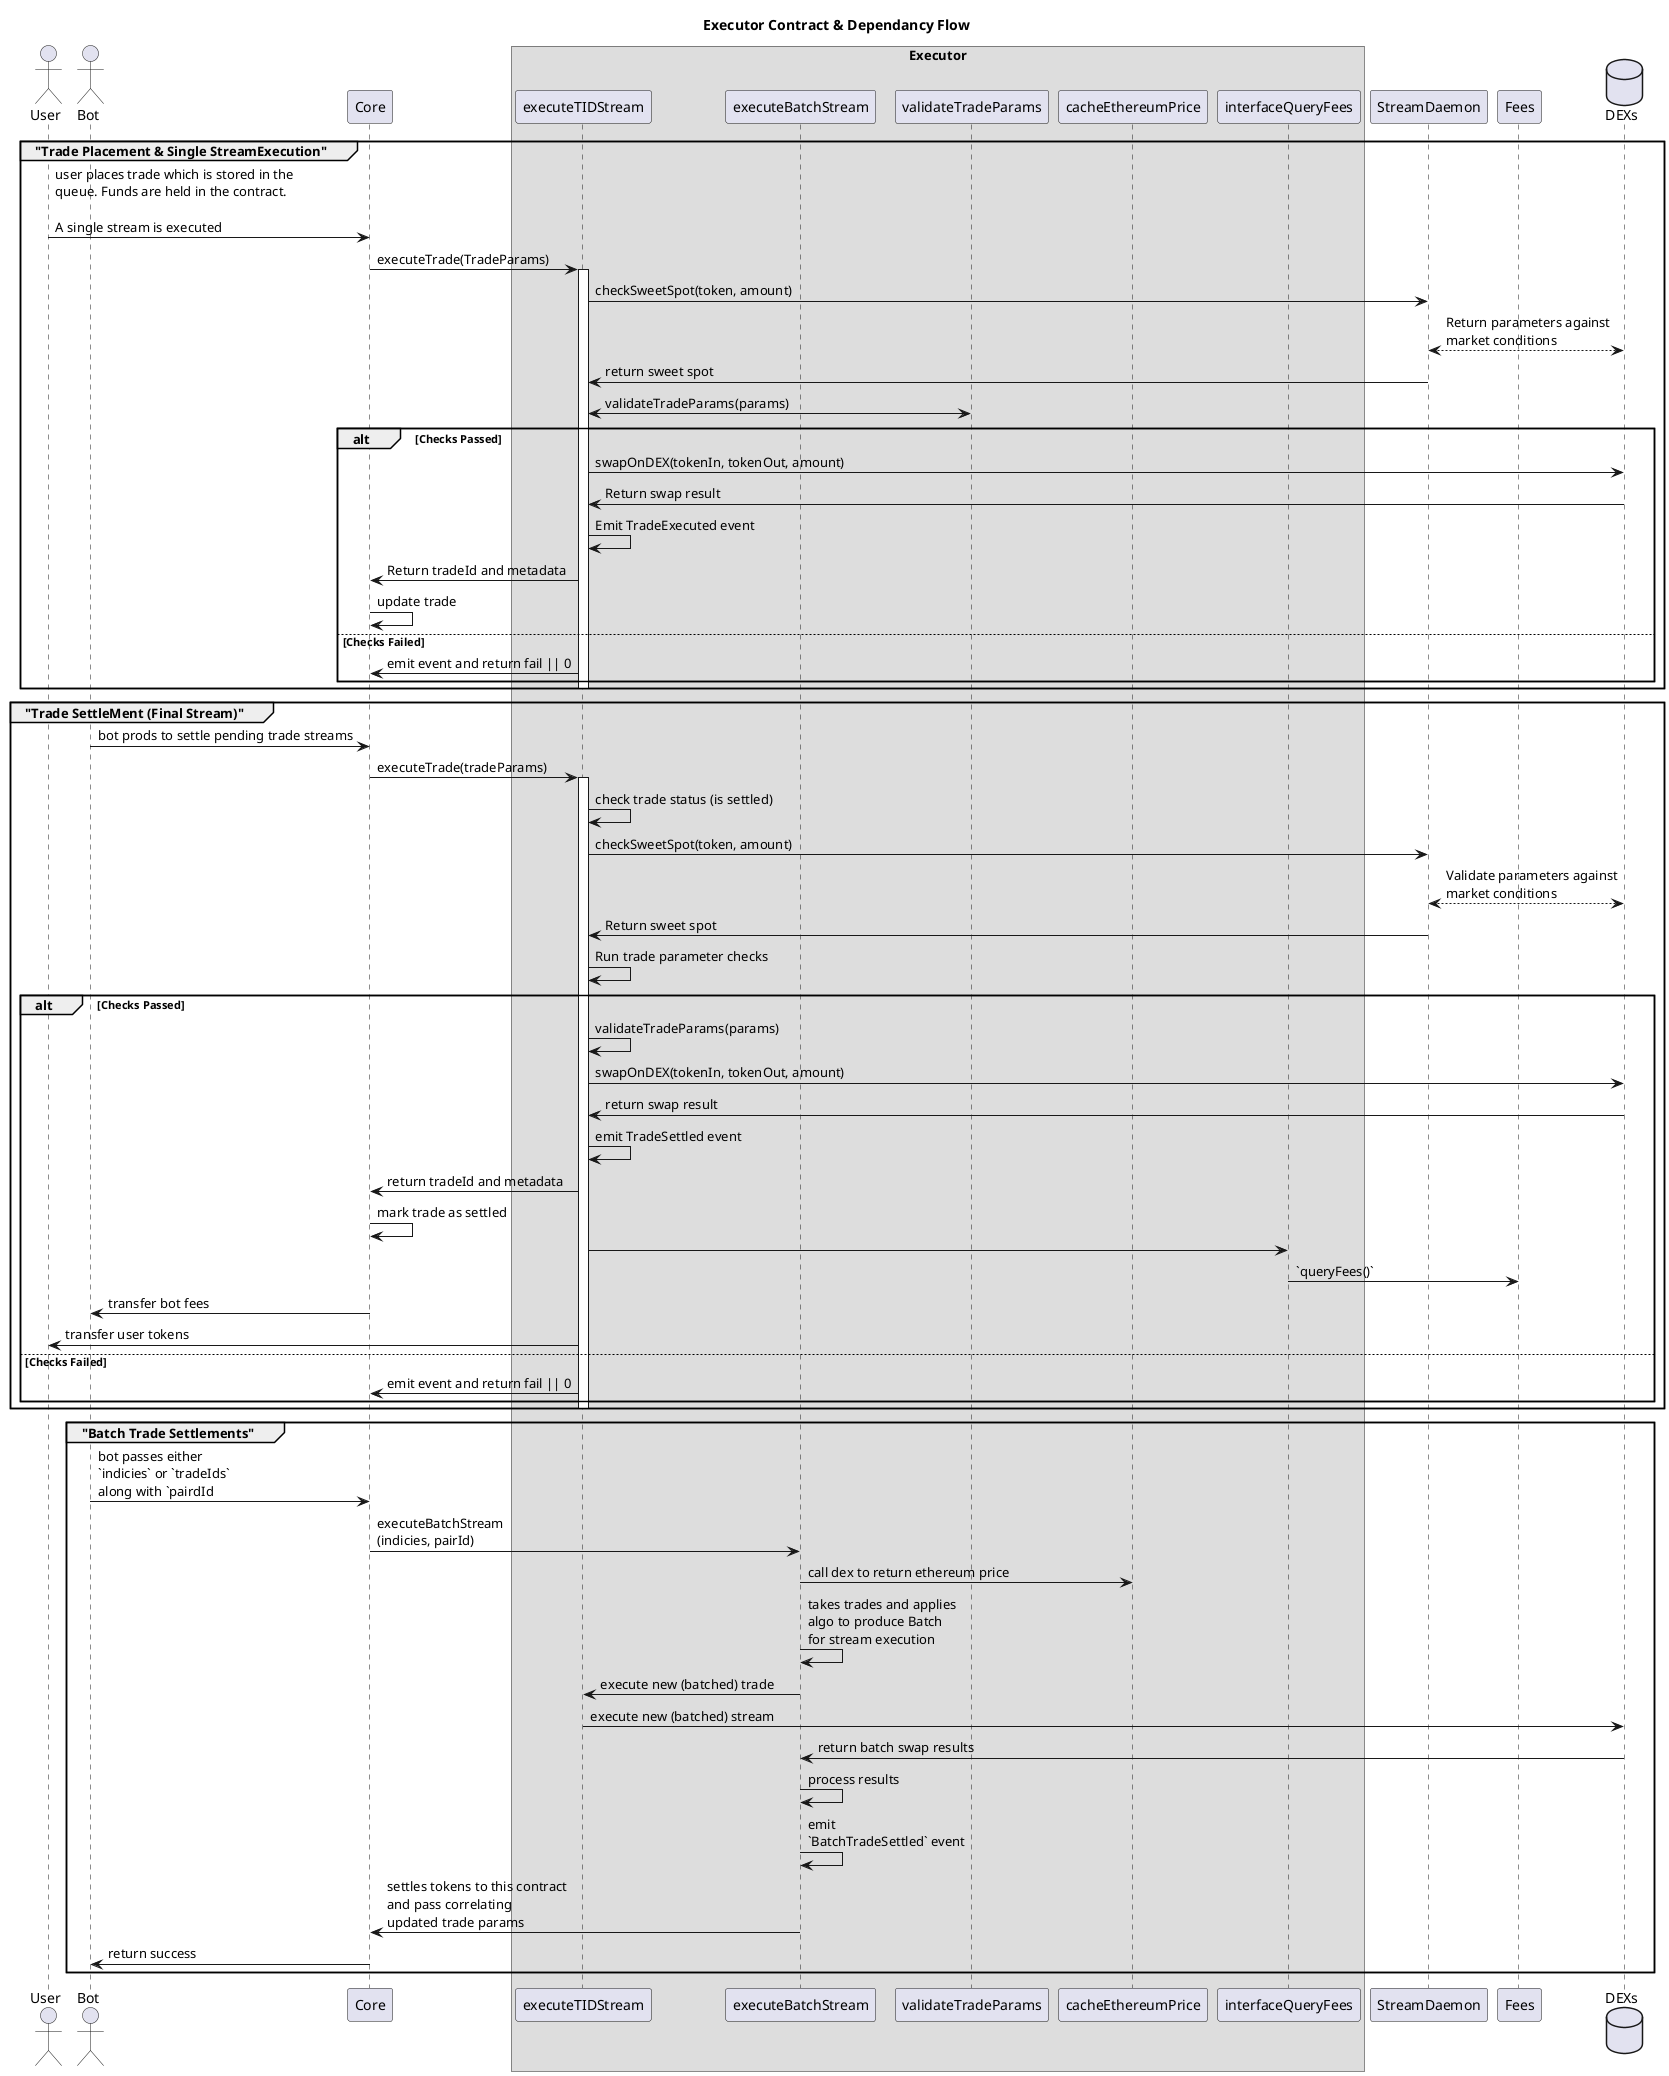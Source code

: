 @startuml Executor
title Executor Contract & Dependancy Flow

actor User as U
actor "Bot" as B
participant "Core" as C
box Executor
participant "executeTIDStream" as ETS 
participant "executeBatchStream" as EBS
participant "validateTradeParams" as VTP
participant cacheEthereumPrice as CEP
participant interfaceQueryFees as IQF
end box
participant "StreamDaemon" as SD
participant Fees as F
database "DEXs" as DEX

group "Trade Placement & Single StreamExecution"
U -> C: user places trade which is stored in the \nqueue. Funds are held in the contract.\n\nA single stream is executed
  C -> ETS: executeTrade(TradeParams)
  activate ETS
  ETS -> SD: checkSweetSpot(token, amount)
  SD <--> DEX: Return parameters against\nmarket conditions
  SD -> ETS: return sweet spot
  ETS <-> VTP: validateTradeParams(params)
  
  alt Checks Passed
    ETS -> DEX: swapOnDEX(tokenIn, tokenOut, amount)
    DEX -> ETS: Return swap result
    ETS -> ETS: Emit TradeExecuted event
    ETS -> C: Return tradeId and metadata
    C -> C: update trade
  else Checks Failed
    ETS -> C: emit event and return fail || 0
  end
  deactivate ETS
end

group "Trade SettleMent (Final Stream)"
  B -> C: bot prods to settle pending trade streams
  C -> ETS: executeTrade(tradeParams)
  activate ETS
  ETS -> ETS: check trade status (is settled)
  ETS -> SD: checkSweetSpot(token, amount)
  SD <--> DEX: Validate parameters against\nmarket conditions
  SD -> ETS: Return sweet spot
  ETS -> ETS: Run trade parameter checks
  
  alt Checks Passed
    ETS -> ETS: validateTradeParams(params)
    ETS -> DEX: swapOnDEX(tokenIn, tokenOut, amount)
    DEX -> ETS: return swap result
    ETS -> ETS: emit TradeSettled event
    ETS -> C: return tradeId and metadata
    C -> C: mark trade as settled
    ETS -> IQF
    IQF -> F: `queryFees()` 
    C -> B: transfer bot fees
    ETS -> U: transfer user tokens
  else Checks Failed
    ETS -> C: emit event and return fail || 0
  end
  deactivate ETS
end

group "Batch Trade Settlements"
   B -> C: bot passes either\n`indicies` or `tradeIds`\nalong with `pairdId
   C -> EBS: executeBatchStream\n(indicies, pairId)
   EBS -> CEP: call dex to return ethereum price
   EBS -> EBS: takes trades and applies\nalgo to produce Batch\nfor stream execution
   EBS -> ETS: execute new (batched) trade
   ETS -> DEX: execute new (batched) stream
   DEX -> EBS: return batch swap results
   EBS -> EBS: process results 
   EBS -> EBS: emit\n`BatchTradeSettled` event
   EBS -> C: settles tokens to this contract\nand pass correlating\nupdated trade params
   C -> B: return success
end

@enduml
